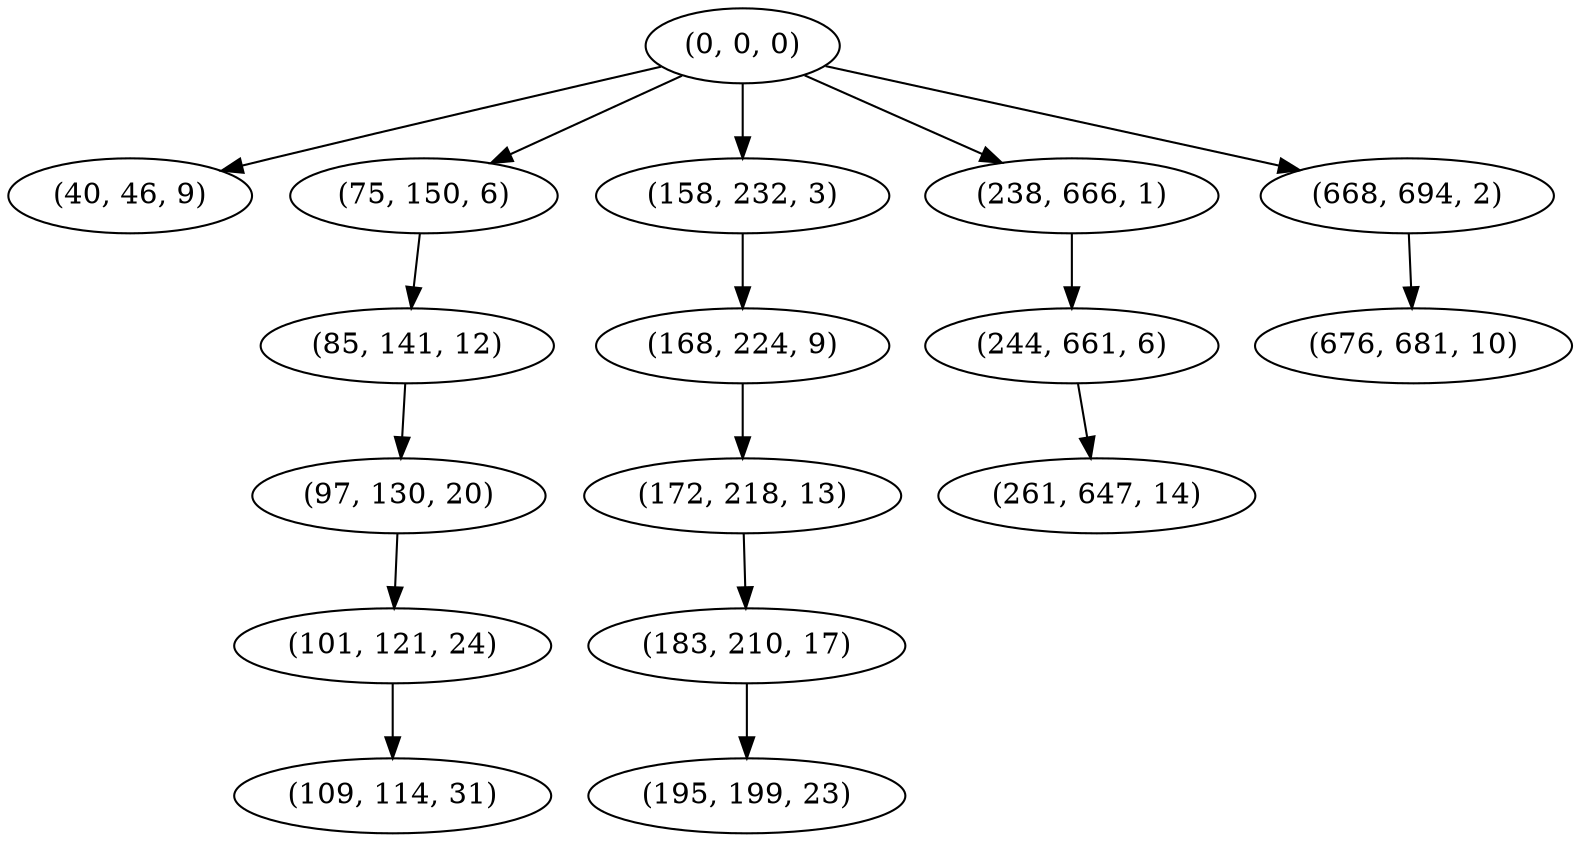 digraph tree {
    "(0, 0, 0)";
    "(40, 46, 9)";
    "(75, 150, 6)";
    "(85, 141, 12)";
    "(97, 130, 20)";
    "(101, 121, 24)";
    "(109, 114, 31)";
    "(158, 232, 3)";
    "(168, 224, 9)";
    "(172, 218, 13)";
    "(183, 210, 17)";
    "(195, 199, 23)";
    "(238, 666, 1)";
    "(244, 661, 6)";
    "(261, 647, 14)";
    "(668, 694, 2)";
    "(676, 681, 10)";
    "(0, 0, 0)" -> "(40, 46, 9)";
    "(0, 0, 0)" -> "(75, 150, 6)";
    "(0, 0, 0)" -> "(158, 232, 3)";
    "(0, 0, 0)" -> "(238, 666, 1)";
    "(0, 0, 0)" -> "(668, 694, 2)";
    "(75, 150, 6)" -> "(85, 141, 12)";
    "(85, 141, 12)" -> "(97, 130, 20)";
    "(97, 130, 20)" -> "(101, 121, 24)";
    "(101, 121, 24)" -> "(109, 114, 31)";
    "(158, 232, 3)" -> "(168, 224, 9)";
    "(168, 224, 9)" -> "(172, 218, 13)";
    "(172, 218, 13)" -> "(183, 210, 17)";
    "(183, 210, 17)" -> "(195, 199, 23)";
    "(238, 666, 1)" -> "(244, 661, 6)";
    "(244, 661, 6)" -> "(261, 647, 14)";
    "(668, 694, 2)" -> "(676, 681, 10)";
}
